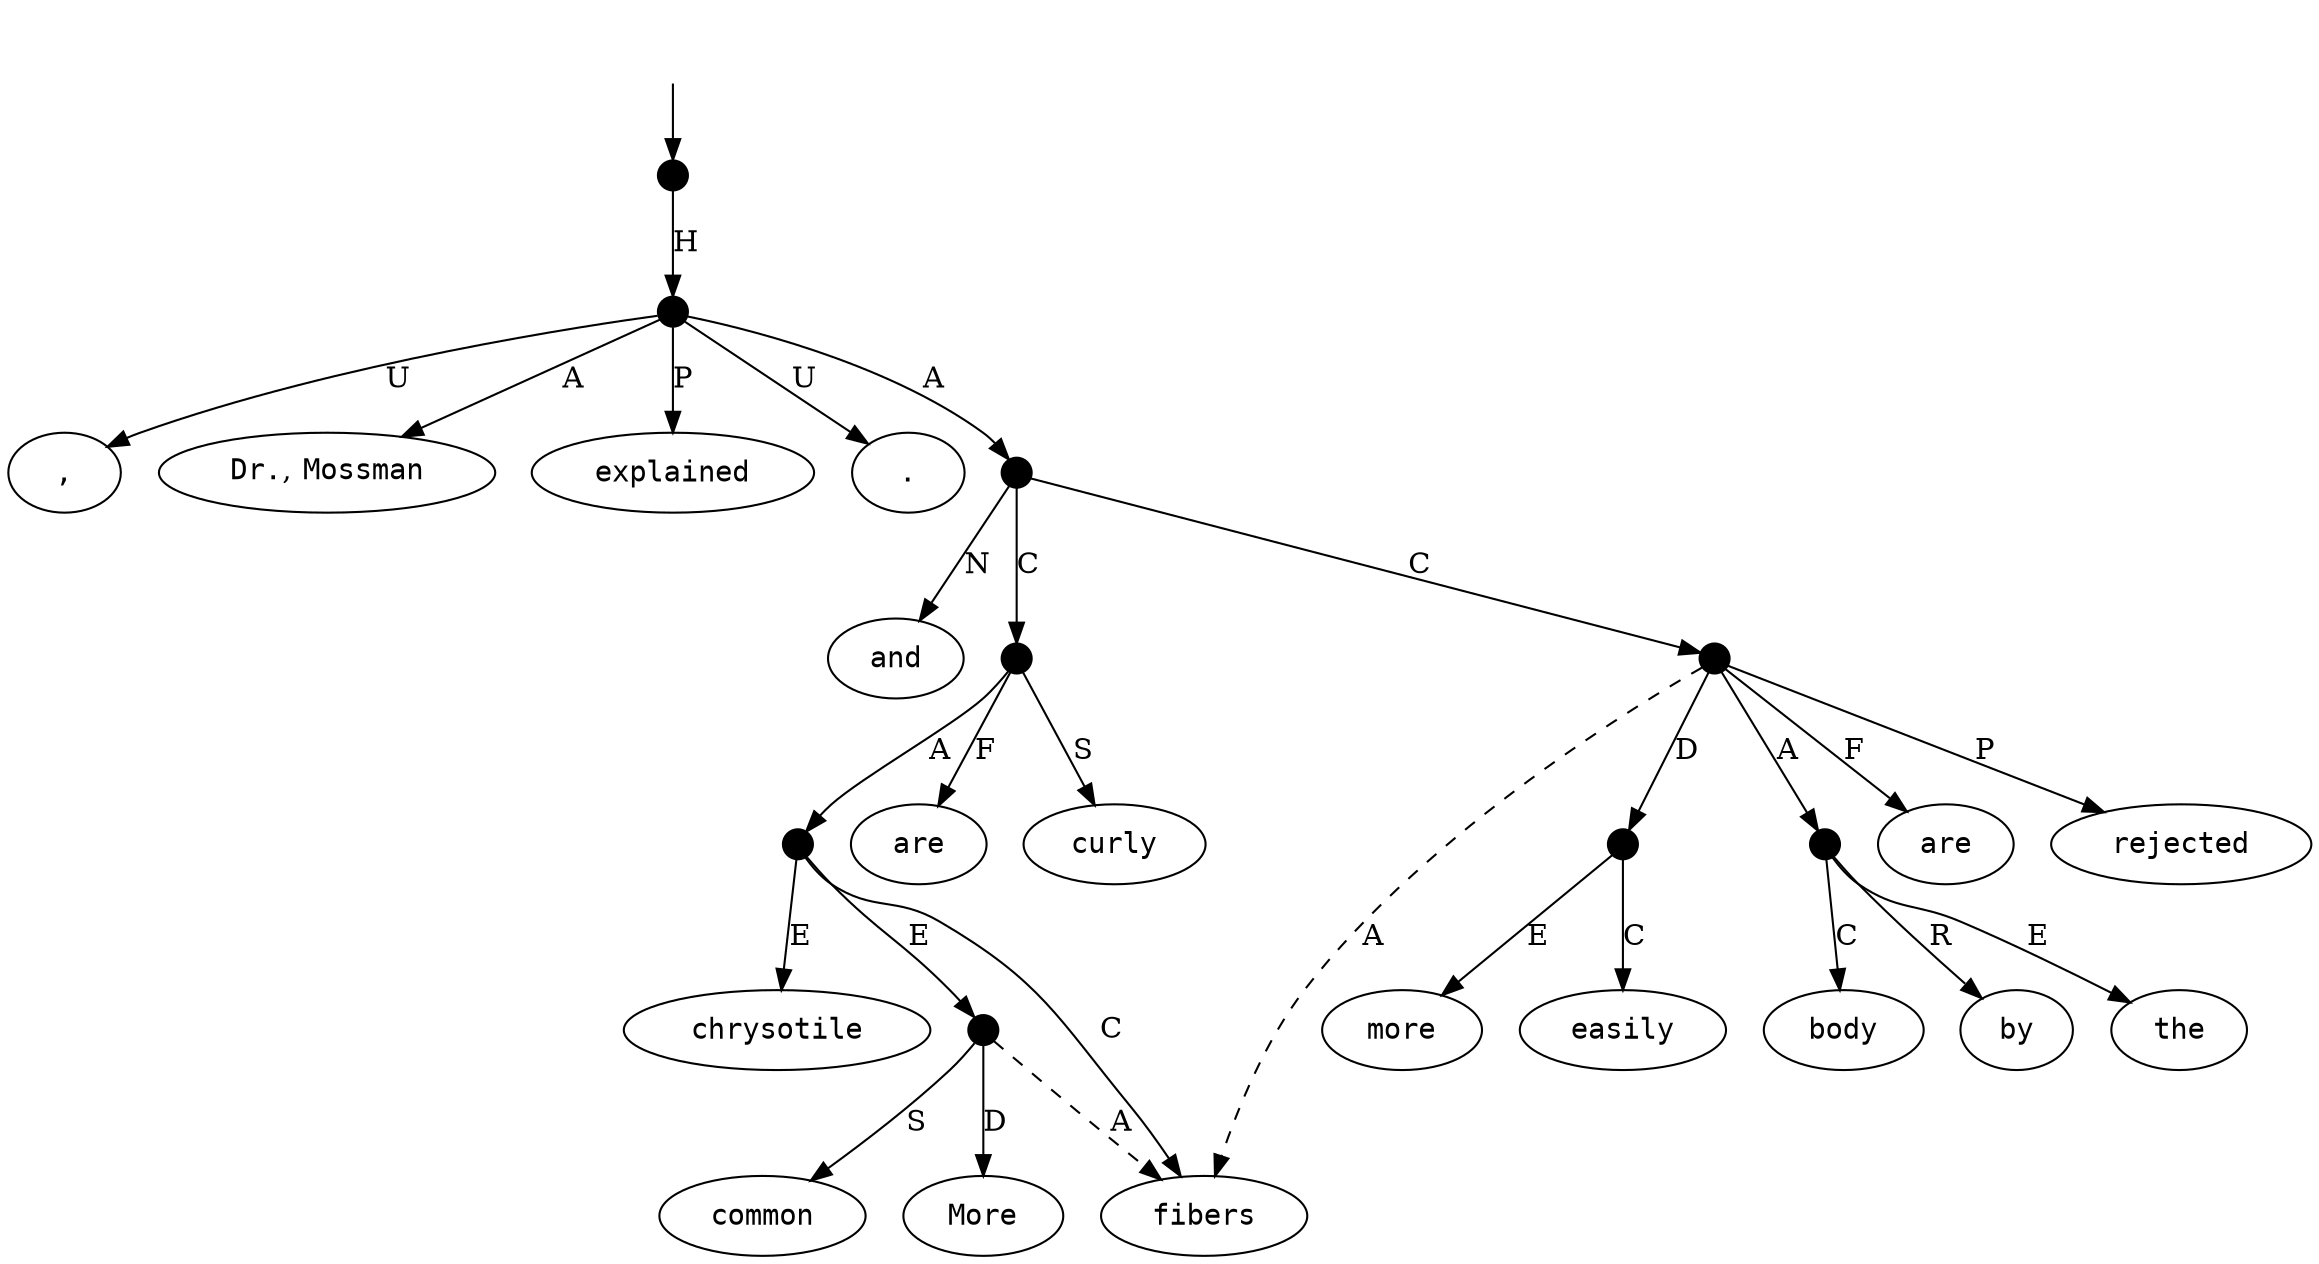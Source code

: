 digraph "20003021" {
  top [ style=invis ];
  top -> 22;
  0 [ label=<<table align="center" border="0" cellspacing="0"><tr><td colspan="2"><font face="Courier">More</font></td></tr></table>> ];
  1 [ label=<<table align="center" border="0" cellspacing="0"><tr><td colspan="2"><font face="Courier">common</font></td></tr></table>> ];
  2 [ label=<<table align="center" border="0" cellspacing="0"><tr><td colspan="2"><font face="Courier">chrysotile</font></td></tr></table>> ];
  3 [ label=<<table align="center" border="0" cellspacing="0"><tr><td colspan="2"><font face="Courier">fibers</font></td></tr></table>> ];
  4 [ label=<<table align="center" border="0" cellspacing="0"><tr><td colspan="2"><font face="Courier">are</font></td></tr></table>> ];
  5 [ label=<<table align="center" border="0" cellspacing="0"><tr><td colspan="2"><font face="Courier">curly</font></td></tr></table>> ];
  6 [ label=<<table align="center" border="0" cellspacing="0"><tr><td colspan="2"><font face="Courier">and</font></td></tr></table>> ];
  7 [ label=<<table align="center" border="0" cellspacing="0"><tr><td colspan="2"><font face="Courier">are</font></td></tr></table>> ];
  8 [ label=<<table align="center" border="0" cellspacing="0"><tr><td colspan="2"><font face="Courier">more</font></td></tr></table>> ];
  9 [ label=<<table align="center" border="0" cellspacing="0"><tr><td colspan="2"><font face="Courier">easily</font></td></tr></table>> ];
  10 [ label=<<table align="center" border="0" cellspacing="0"><tr><td colspan="2"><font face="Courier">rejected</font></td></tr></table>> ];
  11 [ label=<<table align="center" border="0" cellspacing="0"><tr><td colspan="2"><font face="Courier">by</font></td></tr></table>> ];
  12 [ label=<<table align="center" border="0" cellspacing="0"><tr><td colspan="2"><font face="Courier">the</font></td></tr></table>> ];
  13 [ label=<<table align="center" border="0" cellspacing="0"><tr><td colspan="2"><font face="Courier">body</font></td></tr></table>> ];
  14 [ label=<<table align="center" border="0" cellspacing="0"><tr><td colspan="2"><font face="Courier">,</font></td></tr></table>> ];
  15 [ label=<<table align="center" border="0" cellspacing="0"><tr><td colspan="2"><font face="Courier">Dr.</font>,&nbsp;<font face="Courier">Mossman</font></td></tr></table>> ];
  16 [ label=<<table align="center" border="0" cellspacing="0"><tr><td colspan="2"><font face="Courier">explained</font></td></tr></table>> ];
  17 [ label=<<table align="center" border="0" cellspacing="0"><tr><td colspan="2"><font face="Courier">.</font></td></tr></table>> ];
  18 [ shape=point, width=0.2 ];
  19 [ shape=point, width=0.2 ];
  20 [ shape=point, width=0.2 ];
  21 [ shape=point, width=0.2 ];
  22 [ shape=point, width=0.2 ];
  23 [ shape=point, width=0.2 ];
  24 [ shape=point, width=0.2 ];
  25 [ shape=point, width=0.2 ];
  26 [ shape=point, width=0.2 ];
  19 -> 18 [ label="E" ];
  19 -> 3 [ label="C" ];
  26 -> 11 [ label="R" ];
  21 -> 24 [ label="C" ];
  20 -> 19 [ label="A" ];
  24 -> 25 [ label="D" ];
  21 -> 6 [ label="N" ];
  25 -> 9 [ label="C" ];
  19 -> 2 [ label="E" ];
  23 -> 16 [ label="P" ];
  23 -> 15 [ label="A" ];
  18 -> 1 [ label="S" ];
  23 -> 21 [ label="A" ];
  26 -> 12 [ label="E" ];
  20 -> 5 [ label="S" ];
  18 -> 0 [ label="D" ];
  23 -> 14 [ label="U" ];
  24 -> 3 [ label="A", style=dashed ];
  18 -> 3 [ label="A", style=dashed ];
  24 -> 7 [ label="F" ];
  21 -> 20 [ label="C" ];
  20 -> 4 [ label="F" ];
  22 -> 23 [ label="H" ];
  24 -> 26 [ label="A" ];
  24 -> 10 [ label="P" ];
  26 -> 13 [ label="C" ];
  23 -> 17 [ label="U" ];
  25 -> 8 [ label="E" ];
}

